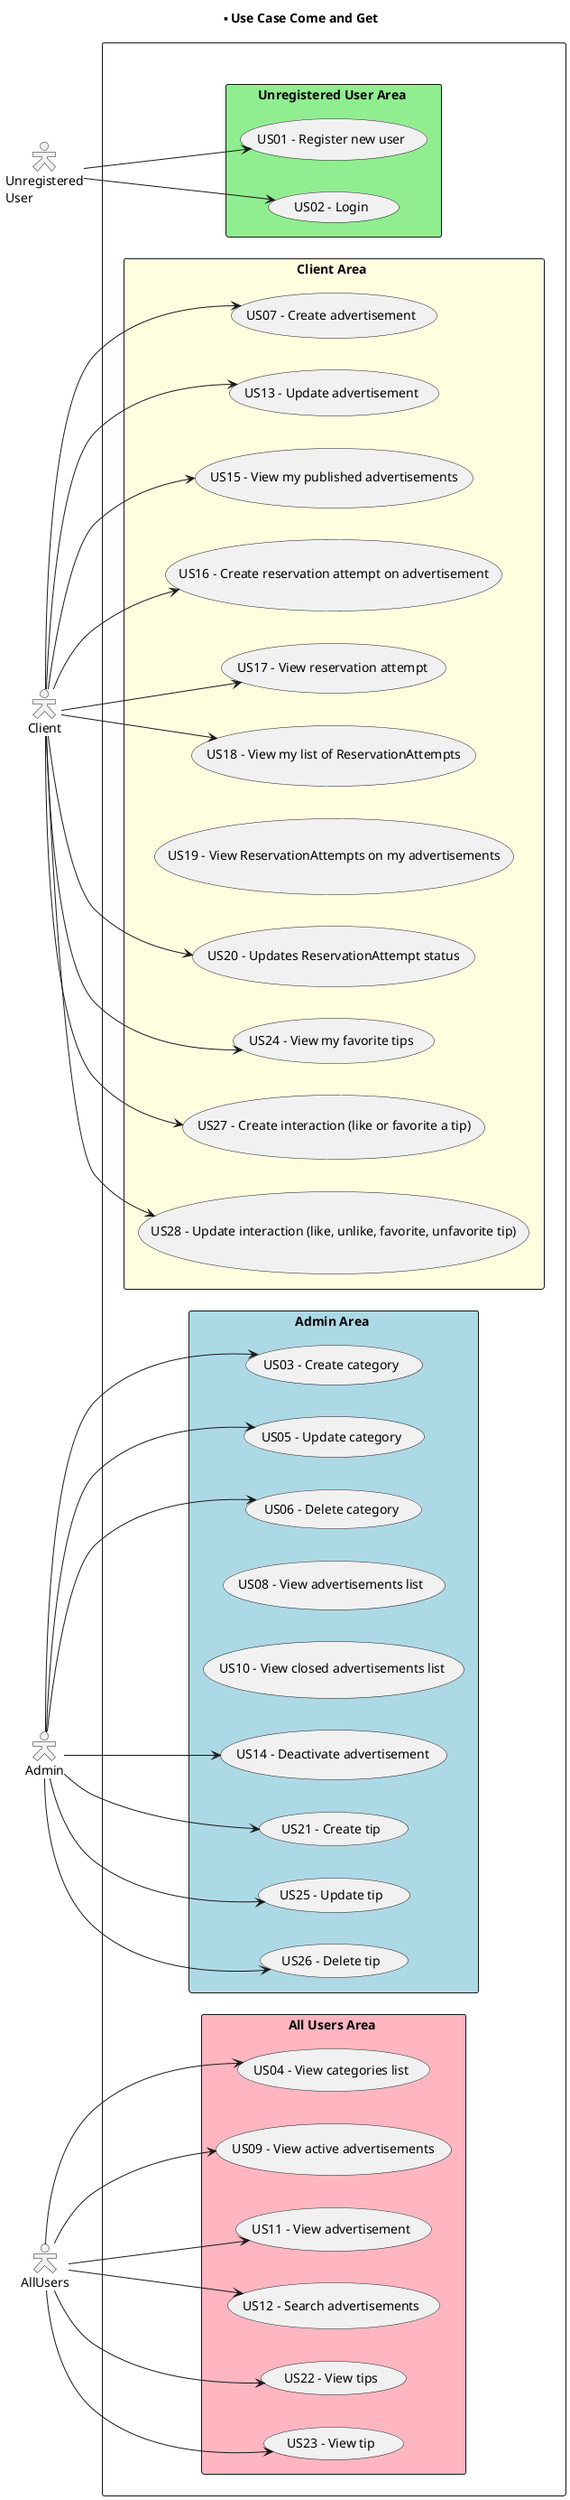@startuml

title ******* Use Case Come and Get

left to right direction
skinparam actorStyle hollow
  actor "Unregistered\nUser"
  actor "Client"
  actor "Admin"
  actor "AllUsers"


rectangle " " as usecase1 {

    rectangle "All Users Area " as usecase2 #Lightpink{

            usecase "US04 - View categories list" as US04
            usecase "US09 - View active advertisements" as US09
            usecase "US11 - View advertisement" as US11
            usecase "US12 - Search advertisements" as US12
            usecase "US22 - View tips" as US22
            usecase "US23 - View tip" as US23

            "AllUsers" --> US04
            "AllUsers" --> US09
            "AllUsers" --> US11
            "AllUsers" --> US12
            "AllUsers" --> US22
            "AllUsers" --> US23
         }

    rectangle "Unregistered User Area " as usecase3 #Lightgreen{

            usecase "US01 - Register new user" as US01
            usecase "US02 - Login" as US02

            "Unregistered\nUser" --> US01
            "Unregistered\nUser" --> US02
         }

     rectangle "Client Area " as usecase5 #Lightyellow{


            usecase "US07 - Create advertisement" as US07
            usecase "US13 - Update advertisement" as US13
            usecase "US15 - View my published advertisements" as US15
            usecase "US16 - Create reservation attempt on advertisement" as US16
            usecase "US17 - View reservation attempt" as US17
            usecase "US18 - View my list of ReservationAttempts" as US18
            usecase "US19 - View ReservationAttempts on my advertisements" as US19
            usecase "US20 - Updates ReservationAttempt status" as US20
            usecase "US24 - View my favorite tips" as US24
            usecase "US27 - Create interaction (like or favorite a tip)" as US27
            usecase "US28 - Update interaction (like, unlike, favorite, unfavorite tip)" as US28

            Client --> US07
            Client --> US13
            Client --> US15
            Client --> US16
            Client --> US17
            Client --> US18
            Client --> US20
            Client --> US24
            Client --> US27
            Client --> US28
        }

    rectangle "Admin Area " as usecase6 #Lightblue{

            usecase "US03 - Create category" as US03
            usecase "US05 - Update category" as US05
            usecase "US06 - Delete category" as US06
            usecase "US08 - View advertisements list " as US08
            usecase "US10 - View closed advertisements list " as US10
            usecase "US14 - Deactivate advertisement" as US14
            usecase "US21 - Create tip" as US21
            usecase "US25 - Update tip" as US25
            usecase "US26 - Delete tip" as US26

            Admin --> US03
            Admin --> US05
            Admin --> US06
            Admin --> US14
            Admin --> US21
            Admin --> US25
            Admin --> US26
    }
@enduml